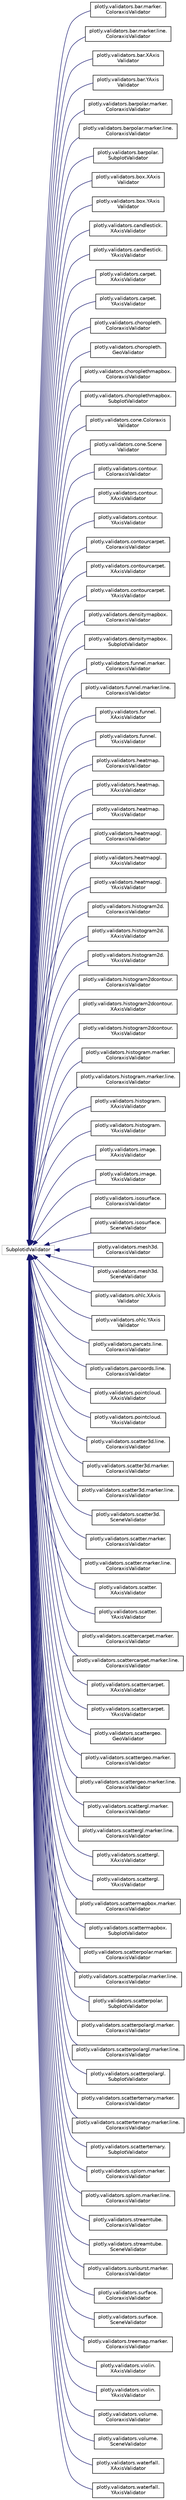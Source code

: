digraph "Graphical Class Hierarchy"
{
 // LATEX_PDF_SIZE
  edge [fontname="Helvetica",fontsize="10",labelfontname="Helvetica",labelfontsize="10"];
  node [fontname="Helvetica",fontsize="10",shape=record];
  rankdir="LR";
  Node54 [label="SubplotidValidator",height=0.2,width=0.4,color="grey75", fillcolor="white", style="filled",tooltip=" "];
  Node54 -> Node0 [dir="back",color="midnightblue",fontsize="10",style="solid",fontname="Helvetica"];
  Node0 [label="plotly.validators.bar.marker.\lColoraxisValidator",height=0.2,width=0.4,color="black", fillcolor="white", style="filled",URL="$classplotly_1_1validators_1_1bar_1_1marker_1_1_coloraxis_validator.html",tooltip=" "];
  Node54 -> Node56 [dir="back",color="midnightblue",fontsize="10",style="solid",fontname="Helvetica"];
  Node56 [label="plotly.validators.bar.marker.line.\lColoraxisValidator",height=0.2,width=0.4,color="black", fillcolor="white", style="filled",URL="$classplotly_1_1validators_1_1bar_1_1marker_1_1line_1_1_coloraxis_validator.html",tooltip=" "];
  Node54 -> Node57 [dir="back",color="midnightblue",fontsize="10",style="solid",fontname="Helvetica"];
  Node57 [label="plotly.validators.bar.XAxis\lValidator",height=0.2,width=0.4,color="black", fillcolor="white", style="filled",URL="$classplotly_1_1validators_1_1bar_1_1_x_axis_validator.html",tooltip=" "];
  Node54 -> Node58 [dir="back",color="midnightblue",fontsize="10",style="solid",fontname="Helvetica"];
  Node58 [label="plotly.validators.bar.YAxis\lValidator",height=0.2,width=0.4,color="black", fillcolor="white", style="filled",URL="$classplotly_1_1validators_1_1bar_1_1_y_axis_validator.html",tooltip=" "];
  Node54 -> Node59 [dir="back",color="midnightblue",fontsize="10",style="solid",fontname="Helvetica"];
  Node59 [label="plotly.validators.barpolar.marker.\lColoraxisValidator",height=0.2,width=0.4,color="black", fillcolor="white", style="filled",URL="$classplotly_1_1validators_1_1barpolar_1_1marker_1_1_coloraxis_validator.html",tooltip=" "];
  Node54 -> Node60 [dir="back",color="midnightblue",fontsize="10",style="solid",fontname="Helvetica"];
  Node60 [label="plotly.validators.barpolar.marker.line.\lColoraxisValidator",height=0.2,width=0.4,color="black", fillcolor="white", style="filled",URL="$classplotly_1_1validators_1_1barpolar_1_1marker_1_1line_1_1_coloraxis_validator.html",tooltip=" "];
  Node54 -> Node61 [dir="back",color="midnightblue",fontsize="10",style="solid",fontname="Helvetica"];
  Node61 [label="plotly.validators.barpolar.\lSubplotValidator",height=0.2,width=0.4,color="black", fillcolor="white", style="filled",URL="$classplotly_1_1validators_1_1barpolar_1_1_subplot_validator.html",tooltip=" "];
  Node54 -> Node62 [dir="back",color="midnightblue",fontsize="10",style="solid",fontname="Helvetica"];
  Node62 [label="plotly.validators.box.XAxis\lValidator",height=0.2,width=0.4,color="black", fillcolor="white", style="filled",URL="$classplotly_1_1validators_1_1box_1_1_x_axis_validator.html",tooltip=" "];
  Node54 -> Node63 [dir="back",color="midnightblue",fontsize="10",style="solid",fontname="Helvetica"];
  Node63 [label="plotly.validators.box.YAxis\lValidator",height=0.2,width=0.4,color="black", fillcolor="white", style="filled",URL="$classplotly_1_1validators_1_1box_1_1_y_axis_validator.html",tooltip=" "];
  Node54 -> Node64 [dir="back",color="midnightblue",fontsize="10",style="solid",fontname="Helvetica"];
  Node64 [label="plotly.validators.candlestick.\lXAxisValidator",height=0.2,width=0.4,color="black", fillcolor="white", style="filled",URL="$classplotly_1_1validators_1_1candlestick_1_1_x_axis_validator.html",tooltip=" "];
  Node54 -> Node65 [dir="back",color="midnightblue",fontsize="10",style="solid",fontname="Helvetica"];
  Node65 [label="plotly.validators.candlestick.\lYAxisValidator",height=0.2,width=0.4,color="black", fillcolor="white", style="filled",URL="$classplotly_1_1validators_1_1candlestick_1_1_y_axis_validator.html",tooltip=" "];
  Node54 -> Node66 [dir="back",color="midnightblue",fontsize="10",style="solid",fontname="Helvetica"];
  Node66 [label="plotly.validators.carpet.\lXAxisValidator",height=0.2,width=0.4,color="black", fillcolor="white", style="filled",URL="$classplotly_1_1validators_1_1carpet_1_1_x_axis_validator.html",tooltip=" "];
  Node54 -> Node67 [dir="back",color="midnightblue",fontsize="10",style="solid",fontname="Helvetica"];
  Node67 [label="plotly.validators.carpet.\lYAxisValidator",height=0.2,width=0.4,color="black", fillcolor="white", style="filled",URL="$classplotly_1_1validators_1_1carpet_1_1_y_axis_validator.html",tooltip=" "];
  Node54 -> Node68 [dir="back",color="midnightblue",fontsize="10",style="solid",fontname="Helvetica"];
  Node68 [label="plotly.validators.choropleth.\lColoraxisValidator",height=0.2,width=0.4,color="black", fillcolor="white", style="filled",URL="$classplotly_1_1validators_1_1choropleth_1_1_coloraxis_validator.html",tooltip=" "];
  Node54 -> Node69 [dir="back",color="midnightblue",fontsize="10",style="solid",fontname="Helvetica"];
  Node69 [label="plotly.validators.choropleth.\lGeoValidator",height=0.2,width=0.4,color="black", fillcolor="white", style="filled",URL="$classplotly_1_1validators_1_1choropleth_1_1_geo_validator.html",tooltip=" "];
  Node54 -> Node70 [dir="back",color="midnightblue",fontsize="10",style="solid",fontname="Helvetica"];
  Node70 [label="plotly.validators.choroplethmapbox.\lColoraxisValidator",height=0.2,width=0.4,color="black", fillcolor="white", style="filled",URL="$classplotly_1_1validators_1_1choroplethmapbox_1_1_coloraxis_validator.html",tooltip=" "];
  Node54 -> Node71 [dir="back",color="midnightblue",fontsize="10",style="solid",fontname="Helvetica"];
  Node71 [label="plotly.validators.choroplethmapbox.\lSubplotValidator",height=0.2,width=0.4,color="black", fillcolor="white", style="filled",URL="$classplotly_1_1validators_1_1choroplethmapbox_1_1_subplot_validator.html",tooltip=" "];
  Node54 -> Node72 [dir="back",color="midnightblue",fontsize="10",style="solid",fontname="Helvetica"];
  Node72 [label="plotly.validators.cone.Coloraxis\lValidator",height=0.2,width=0.4,color="black", fillcolor="white", style="filled",URL="$classplotly_1_1validators_1_1cone_1_1_coloraxis_validator.html",tooltip=" "];
  Node54 -> Node73 [dir="back",color="midnightblue",fontsize="10",style="solid",fontname="Helvetica"];
  Node73 [label="plotly.validators.cone.Scene\lValidator",height=0.2,width=0.4,color="black", fillcolor="white", style="filled",URL="$classplotly_1_1validators_1_1cone_1_1_scene_validator.html",tooltip=" "];
  Node54 -> Node74 [dir="back",color="midnightblue",fontsize="10",style="solid",fontname="Helvetica"];
  Node74 [label="plotly.validators.contour.\lColoraxisValidator",height=0.2,width=0.4,color="black", fillcolor="white", style="filled",URL="$classplotly_1_1validators_1_1contour_1_1_coloraxis_validator.html",tooltip=" "];
  Node54 -> Node75 [dir="back",color="midnightblue",fontsize="10",style="solid",fontname="Helvetica"];
  Node75 [label="plotly.validators.contour.\lXAxisValidator",height=0.2,width=0.4,color="black", fillcolor="white", style="filled",URL="$classplotly_1_1validators_1_1contour_1_1_x_axis_validator.html",tooltip=" "];
  Node54 -> Node76 [dir="back",color="midnightblue",fontsize="10",style="solid",fontname="Helvetica"];
  Node76 [label="plotly.validators.contour.\lYAxisValidator",height=0.2,width=0.4,color="black", fillcolor="white", style="filled",URL="$classplotly_1_1validators_1_1contour_1_1_y_axis_validator.html",tooltip=" "];
  Node54 -> Node77 [dir="back",color="midnightblue",fontsize="10",style="solid",fontname="Helvetica"];
  Node77 [label="plotly.validators.contourcarpet.\lColoraxisValidator",height=0.2,width=0.4,color="black", fillcolor="white", style="filled",URL="$classplotly_1_1validators_1_1contourcarpet_1_1_coloraxis_validator.html",tooltip=" "];
  Node54 -> Node78 [dir="back",color="midnightblue",fontsize="10",style="solid",fontname="Helvetica"];
  Node78 [label="plotly.validators.contourcarpet.\lXAxisValidator",height=0.2,width=0.4,color="black", fillcolor="white", style="filled",URL="$classplotly_1_1validators_1_1contourcarpet_1_1_x_axis_validator.html",tooltip=" "];
  Node54 -> Node79 [dir="back",color="midnightblue",fontsize="10",style="solid",fontname="Helvetica"];
  Node79 [label="plotly.validators.contourcarpet.\lYAxisValidator",height=0.2,width=0.4,color="black", fillcolor="white", style="filled",URL="$classplotly_1_1validators_1_1contourcarpet_1_1_y_axis_validator.html",tooltip=" "];
  Node54 -> Node80 [dir="back",color="midnightblue",fontsize="10",style="solid",fontname="Helvetica"];
  Node80 [label="plotly.validators.densitymapbox.\lColoraxisValidator",height=0.2,width=0.4,color="black", fillcolor="white", style="filled",URL="$classplotly_1_1validators_1_1densitymapbox_1_1_coloraxis_validator.html",tooltip=" "];
  Node54 -> Node81 [dir="back",color="midnightblue",fontsize="10",style="solid",fontname="Helvetica"];
  Node81 [label="plotly.validators.densitymapbox.\lSubplotValidator",height=0.2,width=0.4,color="black", fillcolor="white", style="filled",URL="$classplotly_1_1validators_1_1densitymapbox_1_1_subplot_validator.html",tooltip=" "];
  Node54 -> Node82 [dir="back",color="midnightblue",fontsize="10",style="solid",fontname="Helvetica"];
  Node82 [label="plotly.validators.funnel.marker.\lColoraxisValidator",height=0.2,width=0.4,color="black", fillcolor="white", style="filled",URL="$classplotly_1_1validators_1_1funnel_1_1marker_1_1_coloraxis_validator.html",tooltip=" "];
  Node54 -> Node83 [dir="back",color="midnightblue",fontsize="10",style="solid",fontname="Helvetica"];
  Node83 [label="plotly.validators.funnel.marker.line.\lColoraxisValidator",height=0.2,width=0.4,color="black", fillcolor="white", style="filled",URL="$classplotly_1_1validators_1_1funnel_1_1marker_1_1line_1_1_coloraxis_validator.html",tooltip=" "];
  Node54 -> Node84 [dir="back",color="midnightblue",fontsize="10",style="solid",fontname="Helvetica"];
  Node84 [label="plotly.validators.funnel.\lXAxisValidator",height=0.2,width=0.4,color="black", fillcolor="white", style="filled",URL="$classplotly_1_1validators_1_1funnel_1_1_x_axis_validator.html",tooltip=" "];
  Node54 -> Node85 [dir="back",color="midnightblue",fontsize="10",style="solid",fontname="Helvetica"];
  Node85 [label="plotly.validators.funnel.\lYAxisValidator",height=0.2,width=0.4,color="black", fillcolor="white", style="filled",URL="$classplotly_1_1validators_1_1funnel_1_1_y_axis_validator.html",tooltip=" "];
  Node54 -> Node86 [dir="back",color="midnightblue",fontsize="10",style="solid",fontname="Helvetica"];
  Node86 [label="plotly.validators.heatmap.\lColoraxisValidator",height=0.2,width=0.4,color="black", fillcolor="white", style="filled",URL="$classplotly_1_1validators_1_1heatmap_1_1_coloraxis_validator.html",tooltip=" "];
  Node54 -> Node87 [dir="back",color="midnightblue",fontsize="10",style="solid",fontname="Helvetica"];
  Node87 [label="plotly.validators.heatmap.\lXAxisValidator",height=0.2,width=0.4,color="black", fillcolor="white", style="filled",URL="$classplotly_1_1validators_1_1heatmap_1_1_x_axis_validator.html",tooltip=" "];
  Node54 -> Node88 [dir="back",color="midnightblue",fontsize="10",style="solid",fontname="Helvetica"];
  Node88 [label="plotly.validators.heatmap.\lYAxisValidator",height=0.2,width=0.4,color="black", fillcolor="white", style="filled",URL="$classplotly_1_1validators_1_1heatmap_1_1_y_axis_validator.html",tooltip=" "];
  Node54 -> Node89 [dir="back",color="midnightblue",fontsize="10",style="solid",fontname="Helvetica"];
  Node89 [label="plotly.validators.heatmapgl.\lColoraxisValidator",height=0.2,width=0.4,color="black", fillcolor="white", style="filled",URL="$classplotly_1_1validators_1_1heatmapgl_1_1_coloraxis_validator.html",tooltip=" "];
  Node54 -> Node90 [dir="back",color="midnightblue",fontsize="10",style="solid",fontname="Helvetica"];
  Node90 [label="plotly.validators.heatmapgl.\lXAxisValidator",height=0.2,width=0.4,color="black", fillcolor="white", style="filled",URL="$classplotly_1_1validators_1_1heatmapgl_1_1_x_axis_validator.html",tooltip=" "];
  Node54 -> Node91 [dir="back",color="midnightblue",fontsize="10",style="solid",fontname="Helvetica"];
  Node91 [label="plotly.validators.heatmapgl.\lYAxisValidator",height=0.2,width=0.4,color="black", fillcolor="white", style="filled",URL="$classplotly_1_1validators_1_1heatmapgl_1_1_y_axis_validator.html",tooltip=" "];
  Node54 -> Node92 [dir="back",color="midnightblue",fontsize="10",style="solid",fontname="Helvetica"];
  Node92 [label="plotly.validators.histogram2d.\lColoraxisValidator",height=0.2,width=0.4,color="black", fillcolor="white", style="filled",URL="$classplotly_1_1validators_1_1histogram2d_1_1_coloraxis_validator.html",tooltip=" "];
  Node54 -> Node93 [dir="back",color="midnightblue",fontsize="10",style="solid",fontname="Helvetica"];
  Node93 [label="plotly.validators.histogram2d.\lXAxisValidator",height=0.2,width=0.4,color="black", fillcolor="white", style="filled",URL="$classplotly_1_1validators_1_1histogram2d_1_1_x_axis_validator.html",tooltip=" "];
  Node54 -> Node94 [dir="back",color="midnightblue",fontsize="10",style="solid",fontname="Helvetica"];
  Node94 [label="plotly.validators.histogram2d.\lYAxisValidator",height=0.2,width=0.4,color="black", fillcolor="white", style="filled",URL="$classplotly_1_1validators_1_1histogram2d_1_1_y_axis_validator.html",tooltip=" "];
  Node54 -> Node95 [dir="back",color="midnightblue",fontsize="10",style="solid",fontname="Helvetica"];
  Node95 [label="plotly.validators.histogram2dcontour.\lColoraxisValidator",height=0.2,width=0.4,color="black", fillcolor="white", style="filled",URL="$classplotly_1_1validators_1_1histogram2dcontour_1_1_coloraxis_validator.html",tooltip=" "];
  Node54 -> Node96 [dir="back",color="midnightblue",fontsize="10",style="solid",fontname="Helvetica"];
  Node96 [label="plotly.validators.histogram2dcontour.\lXAxisValidator",height=0.2,width=0.4,color="black", fillcolor="white", style="filled",URL="$classplotly_1_1validators_1_1histogram2dcontour_1_1_x_axis_validator.html",tooltip=" "];
  Node54 -> Node97 [dir="back",color="midnightblue",fontsize="10",style="solid",fontname="Helvetica"];
  Node97 [label="plotly.validators.histogram2dcontour.\lYAxisValidator",height=0.2,width=0.4,color="black", fillcolor="white", style="filled",URL="$classplotly_1_1validators_1_1histogram2dcontour_1_1_y_axis_validator.html",tooltip=" "];
  Node54 -> Node98 [dir="back",color="midnightblue",fontsize="10",style="solid",fontname="Helvetica"];
  Node98 [label="plotly.validators.histogram.marker.\lColoraxisValidator",height=0.2,width=0.4,color="black", fillcolor="white", style="filled",URL="$classplotly_1_1validators_1_1histogram_1_1marker_1_1_coloraxis_validator.html",tooltip=" "];
  Node54 -> Node99 [dir="back",color="midnightblue",fontsize="10",style="solid",fontname="Helvetica"];
  Node99 [label="plotly.validators.histogram.marker.line.\lColoraxisValidator",height=0.2,width=0.4,color="black", fillcolor="white", style="filled",URL="$classplotly_1_1validators_1_1histogram_1_1marker_1_1line_1_1_coloraxis_validator.html",tooltip=" "];
  Node54 -> Node100 [dir="back",color="midnightblue",fontsize="10",style="solid",fontname="Helvetica"];
  Node100 [label="plotly.validators.histogram.\lXAxisValidator",height=0.2,width=0.4,color="black", fillcolor="white", style="filled",URL="$classplotly_1_1validators_1_1histogram_1_1_x_axis_validator.html",tooltip=" "];
  Node54 -> Node101 [dir="back",color="midnightblue",fontsize="10",style="solid",fontname="Helvetica"];
  Node101 [label="plotly.validators.histogram.\lYAxisValidator",height=0.2,width=0.4,color="black", fillcolor="white", style="filled",URL="$classplotly_1_1validators_1_1histogram_1_1_y_axis_validator.html",tooltip=" "];
  Node54 -> Node102 [dir="back",color="midnightblue",fontsize="10",style="solid",fontname="Helvetica"];
  Node102 [label="plotly.validators.image.\lXAxisValidator",height=0.2,width=0.4,color="black", fillcolor="white", style="filled",URL="$classplotly_1_1validators_1_1image_1_1_x_axis_validator.html",tooltip=" "];
  Node54 -> Node103 [dir="back",color="midnightblue",fontsize="10",style="solid",fontname="Helvetica"];
  Node103 [label="plotly.validators.image.\lYAxisValidator",height=0.2,width=0.4,color="black", fillcolor="white", style="filled",URL="$classplotly_1_1validators_1_1image_1_1_y_axis_validator.html",tooltip=" "];
  Node54 -> Node104 [dir="back",color="midnightblue",fontsize="10",style="solid",fontname="Helvetica"];
  Node104 [label="plotly.validators.isosurface.\lColoraxisValidator",height=0.2,width=0.4,color="black", fillcolor="white", style="filled",URL="$classplotly_1_1validators_1_1isosurface_1_1_coloraxis_validator.html",tooltip=" "];
  Node54 -> Node105 [dir="back",color="midnightblue",fontsize="10",style="solid",fontname="Helvetica"];
  Node105 [label="plotly.validators.isosurface.\lSceneValidator",height=0.2,width=0.4,color="black", fillcolor="white", style="filled",URL="$classplotly_1_1validators_1_1isosurface_1_1_scene_validator.html",tooltip=" "];
  Node54 -> Node106 [dir="back",color="midnightblue",fontsize="10",style="solid",fontname="Helvetica"];
  Node106 [label="plotly.validators.mesh3d.\lColoraxisValidator",height=0.2,width=0.4,color="black", fillcolor="white", style="filled",URL="$classplotly_1_1validators_1_1mesh3d_1_1_coloraxis_validator.html",tooltip=" "];
  Node54 -> Node107 [dir="back",color="midnightblue",fontsize="10",style="solid",fontname="Helvetica"];
  Node107 [label="plotly.validators.mesh3d.\lSceneValidator",height=0.2,width=0.4,color="black", fillcolor="white", style="filled",URL="$classplotly_1_1validators_1_1mesh3d_1_1_scene_validator.html",tooltip=" "];
  Node54 -> Node108 [dir="back",color="midnightblue",fontsize="10",style="solid",fontname="Helvetica"];
  Node108 [label="plotly.validators.ohlc.XAxis\lValidator",height=0.2,width=0.4,color="black", fillcolor="white", style="filled",URL="$classplotly_1_1validators_1_1ohlc_1_1_x_axis_validator.html",tooltip=" "];
  Node54 -> Node109 [dir="back",color="midnightblue",fontsize="10",style="solid",fontname="Helvetica"];
  Node109 [label="plotly.validators.ohlc.YAxis\lValidator",height=0.2,width=0.4,color="black", fillcolor="white", style="filled",URL="$classplotly_1_1validators_1_1ohlc_1_1_y_axis_validator.html",tooltip=" "];
  Node54 -> Node110 [dir="back",color="midnightblue",fontsize="10",style="solid",fontname="Helvetica"];
  Node110 [label="plotly.validators.parcats.line.\lColoraxisValidator",height=0.2,width=0.4,color="black", fillcolor="white", style="filled",URL="$classplotly_1_1validators_1_1parcats_1_1line_1_1_coloraxis_validator.html",tooltip=" "];
  Node54 -> Node111 [dir="back",color="midnightblue",fontsize="10",style="solid",fontname="Helvetica"];
  Node111 [label="plotly.validators.parcoords.line.\lColoraxisValidator",height=0.2,width=0.4,color="black", fillcolor="white", style="filled",URL="$classplotly_1_1validators_1_1parcoords_1_1line_1_1_coloraxis_validator.html",tooltip=" "];
  Node54 -> Node112 [dir="back",color="midnightblue",fontsize="10",style="solid",fontname="Helvetica"];
  Node112 [label="plotly.validators.pointcloud.\lXAxisValidator",height=0.2,width=0.4,color="black", fillcolor="white", style="filled",URL="$classplotly_1_1validators_1_1pointcloud_1_1_x_axis_validator.html",tooltip=" "];
  Node54 -> Node113 [dir="back",color="midnightblue",fontsize="10",style="solid",fontname="Helvetica"];
  Node113 [label="plotly.validators.pointcloud.\lYAxisValidator",height=0.2,width=0.4,color="black", fillcolor="white", style="filled",URL="$classplotly_1_1validators_1_1pointcloud_1_1_y_axis_validator.html",tooltip=" "];
  Node54 -> Node114 [dir="back",color="midnightblue",fontsize="10",style="solid",fontname="Helvetica"];
  Node114 [label="plotly.validators.scatter3d.line.\lColoraxisValidator",height=0.2,width=0.4,color="black", fillcolor="white", style="filled",URL="$classplotly_1_1validators_1_1scatter3d_1_1line_1_1_coloraxis_validator.html",tooltip=" "];
  Node54 -> Node115 [dir="back",color="midnightblue",fontsize="10",style="solid",fontname="Helvetica"];
  Node115 [label="plotly.validators.scatter3d.marker.\lColoraxisValidator",height=0.2,width=0.4,color="black", fillcolor="white", style="filled",URL="$classplotly_1_1validators_1_1scatter3d_1_1marker_1_1_coloraxis_validator.html",tooltip=" "];
  Node54 -> Node116 [dir="back",color="midnightblue",fontsize="10",style="solid",fontname="Helvetica"];
  Node116 [label="plotly.validators.scatter3d.marker.line.\lColoraxisValidator",height=0.2,width=0.4,color="black", fillcolor="white", style="filled",URL="$classplotly_1_1validators_1_1scatter3d_1_1marker_1_1line_1_1_coloraxis_validator.html",tooltip=" "];
  Node54 -> Node117 [dir="back",color="midnightblue",fontsize="10",style="solid",fontname="Helvetica"];
  Node117 [label="plotly.validators.scatter3d.\lSceneValidator",height=0.2,width=0.4,color="black", fillcolor="white", style="filled",URL="$classplotly_1_1validators_1_1scatter3d_1_1_scene_validator.html",tooltip=" "];
  Node54 -> Node118 [dir="back",color="midnightblue",fontsize="10",style="solid",fontname="Helvetica"];
  Node118 [label="plotly.validators.scatter.marker.\lColoraxisValidator",height=0.2,width=0.4,color="black", fillcolor="white", style="filled",URL="$classplotly_1_1validators_1_1scatter_1_1marker_1_1_coloraxis_validator.html",tooltip=" "];
  Node54 -> Node119 [dir="back",color="midnightblue",fontsize="10",style="solid",fontname="Helvetica"];
  Node119 [label="plotly.validators.scatter.marker.line.\lColoraxisValidator",height=0.2,width=0.4,color="black", fillcolor="white", style="filled",URL="$classplotly_1_1validators_1_1scatter_1_1marker_1_1line_1_1_coloraxis_validator.html",tooltip=" "];
  Node54 -> Node120 [dir="back",color="midnightblue",fontsize="10",style="solid",fontname="Helvetica"];
  Node120 [label="plotly.validators.scatter.\lXAxisValidator",height=0.2,width=0.4,color="black", fillcolor="white", style="filled",URL="$classplotly_1_1validators_1_1scatter_1_1_x_axis_validator.html",tooltip=" "];
  Node54 -> Node121 [dir="back",color="midnightblue",fontsize="10",style="solid",fontname="Helvetica"];
  Node121 [label="plotly.validators.scatter.\lYAxisValidator",height=0.2,width=0.4,color="black", fillcolor="white", style="filled",URL="$classplotly_1_1validators_1_1scatter_1_1_y_axis_validator.html",tooltip=" "];
  Node54 -> Node122 [dir="back",color="midnightblue",fontsize="10",style="solid",fontname="Helvetica"];
  Node122 [label="plotly.validators.scattercarpet.marker.\lColoraxisValidator",height=0.2,width=0.4,color="black", fillcolor="white", style="filled",URL="$classplotly_1_1validators_1_1scattercarpet_1_1marker_1_1_coloraxis_validator.html",tooltip=" "];
  Node54 -> Node123 [dir="back",color="midnightblue",fontsize="10",style="solid",fontname="Helvetica"];
  Node123 [label="plotly.validators.scattercarpet.marker.line.\lColoraxisValidator",height=0.2,width=0.4,color="black", fillcolor="white", style="filled",URL="$classplotly_1_1validators_1_1scattercarpet_1_1marker_1_1line_1_1_coloraxis_validator.html",tooltip=" "];
  Node54 -> Node124 [dir="back",color="midnightblue",fontsize="10",style="solid",fontname="Helvetica"];
  Node124 [label="plotly.validators.scattercarpet.\lXAxisValidator",height=0.2,width=0.4,color="black", fillcolor="white", style="filled",URL="$classplotly_1_1validators_1_1scattercarpet_1_1_x_axis_validator.html",tooltip=" "];
  Node54 -> Node125 [dir="back",color="midnightblue",fontsize="10",style="solid",fontname="Helvetica"];
  Node125 [label="plotly.validators.scattercarpet.\lYAxisValidator",height=0.2,width=0.4,color="black", fillcolor="white", style="filled",URL="$classplotly_1_1validators_1_1scattercarpet_1_1_y_axis_validator.html",tooltip=" "];
  Node54 -> Node126 [dir="back",color="midnightblue",fontsize="10",style="solid",fontname="Helvetica"];
  Node126 [label="plotly.validators.scattergeo.\lGeoValidator",height=0.2,width=0.4,color="black", fillcolor="white", style="filled",URL="$classplotly_1_1validators_1_1scattergeo_1_1_geo_validator.html",tooltip=" "];
  Node54 -> Node127 [dir="back",color="midnightblue",fontsize="10",style="solid",fontname="Helvetica"];
  Node127 [label="plotly.validators.scattergeo.marker.\lColoraxisValidator",height=0.2,width=0.4,color="black", fillcolor="white", style="filled",URL="$classplotly_1_1validators_1_1scattergeo_1_1marker_1_1_coloraxis_validator.html",tooltip=" "];
  Node54 -> Node128 [dir="back",color="midnightblue",fontsize="10",style="solid",fontname="Helvetica"];
  Node128 [label="plotly.validators.scattergeo.marker.line.\lColoraxisValidator",height=0.2,width=0.4,color="black", fillcolor="white", style="filled",URL="$classplotly_1_1validators_1_1scattergeo_1_1marker_1_1line_1_1_coloraxis_validator.html",tooltip=" "];
  Node54 -> Node129 [dir="back",color="midnightblue",fontsize="10",style="solid",fontname="Helvetica"];
  Node129 [label="plotly.validators.scattergl.marker.\lColoraxisValidator",height=0.2,width=0.4,color="black", fillcolor="white", style="filled",URL="$classplotly_1_1validators_1_1scattergl_1_1marker_1_1_coloraxis_validator.html",tooltip=" "];
  Node54 -> Node130 [dir="back",color="midnightblue",fontsize="10",style="solid",fontname="Helvetica"];
  Node130 [label="plotly.validators.scattergl.marker.line.\lColoraxisValidator",height=0.2,width=0.4,color="black", fillcolor="white", style="filled",URL="$classplotly_1_1validators_1_1scattergl_1_1marker_1_1line_1_1_coloraxis_validator.html",tooltip=" "];
  Node54 -> Node131 [dir="back",color="midnightblue",fontsize="10",style="solid",fontname="Helvetica"];
  Node131 [label="plotly.validators.scattergl.\lXAxisValidator",height=0.2,width=0.4,color="black", fillcolor="white", style="filled",URL="$classplotly_1_1validators_1_1scattergl_1_1_x_axis_validator.html",tooltip=" "];
  Node54 -> Node132 [dir="back",color="midnightblue",fontsize="10",style="solid",fontname="Helvetica"];
  Node132 [label="plotly.validators.scattergl.\lYAxisValidator",height=0.2,width=0.4,color="black", fillcolor="white", style="filled",URL="$classplotly_1_1validators_1_1scattergl_1_1_y_axis_validator.html",tooltip=" "];
  Node54 -> Node133 [dir="back",color="midnightblue",fontsize="10",style="solid",fontname="Helvetica"];
  Node133 [label="plotly.validators.scattermapbox.marker.\lColoraxisValidator",height=0.2,width=0.4,color="black", fillcolor="white", style="filled",URL="$classplotly_1_1validators_1_1scattermapbox_1_1marker_1_1_coloraxis_validator.html",tooltip=" "];
  Node54 -> Node134 [dir="back",color="midnightblue",fontsize="10",style="solid",fontname="Helvetica"];
  Node134 [label="plotly.validators.scattermapbox.\lSubplotValidator",height=0.2,width=0.4,color="black", fillcolor="white", style="filled",URL="$classplotly_1_1validators_1_1scattermapbox_1_1_subplot_validator.html",tooltip=" "];
  Node54 -> Node135 [dir="back",color="midnightblue",fontsize="10",style="solid",fontname="Helvetica"];
  Node135 [label="plotly.validators.scatterpolar.marker.\lColoraxisValidator",height=0.2,width=0.4,color="black", fillcolor="white", style="filled",URL="$classplotly_1_1validators_1_1scatterpolar_1_1marker_1_1_coloraxis_validator.html",tooltip=" "];
  Node54 -> Node136 [dir="back",color="midnightblue",fontsize="10",style="solid",fontname="Helvetica"];
  Node136 [label="plotly.validators.scatterpolar.marker.line.\lColoraxisValidator",height=0.2,width=0.4,color="black", fillcolor="white", style="filled",URL="$classplotly_1_1validators_1_1scatterpolar_1_1marker_1_1line_1_1_coloraxis_validator.html",tooltip=" "];
  Node54 -> Node137 [dir="back",color="midnightblue",fontsize="10",style="solid",fontname="Helvetica"];
  Node137 [label="plotly.validators.scatterpolar.\lSubplotValidator",height=0.2,width=0.4,color="black", fillcolor="white", style="filled",URL="$classplotly_1_1validators_1_1scatterpolar_1_1_subplot_validator.html",tooltip=" "];
  Node54 -> Node138 [dir="back",color="midnightblue",fontsize="10",style="solid",fontname="Helvetica"];
  Node138 [label="plotly.validators.scatterpolargl.marker.\lColoraxisValidator",height=0.2,width=0.4,color="black", fillcolor="white", style="filled",URL="$classplotly_1_1validators_1_1scatterpolargl_1_1marker_1_1_coloraxis_validator.html",tooltip=" "];
  Node54 -> Node139 [dir="back",color="midnightblue",fontsize="10",style="solid",fontname="Helvetica"];
  Node139 [label="plotly.validators.scatterpolargl.marker.line.\lColoraxisValidator",height=0.2,width=0.4,color="black", fillcolor="white", style="filled",URL="$classplotly_1_1validators_1_1scatterpolargl_1_1marker_1_1line_1_1_coloraxis_validator.html",tooltip=" "];
  Node54 -> Node140 [dir="back",color="midnightblue",fontsize="10",style="solid",fontname="Helvetica"];
  Node140 [label="plotly.validators.scatterpolargl.\lSubplotValidator",height=0.2,width=0.4,color="black", fillcolor="white", style="filled",URL="$classplotly_1_1validators_1_1scatterpolargl_1_1_subplot_validator.html",tooltip=" "];
  Node54 -> Node141 [dir="back",color="midnightblue",fontsize="10",style="solid",fontname="Helvetica"];
  Node141 [label="plotly.validators.scatterternary.marker.\lColoraxisValidator",height=0.2,width=0.4,color="black", fillcolor="white", style="filled",URL="$classplotly_1_1validators_1_1scatterternary_1_1marker_1_1_coloraxis_validator.html",tooltip=" "];
  Node54 -> Node142 [dir="back",color="midnightblue",fontsize="10",style="solid",fontname="Helvetica"];
  Node142 [label="plotly.validators.scatterternary.marker.line.\lColoraxisValidator",height=0.2,width=0.4,color="black", fillcolor="white", style="filled",URL="$classplotly_1_1validators_1_1scatterternary_1_1marker_1_1line_1_1_coloraxis_validator.html",tooltip=" "];
  Node54 -> Node143 [dir="back",color="midnightblue",fontsize="10",style="solid",fontname="Helvetica"];
  Node143 [label="plotly.validators.scatterternary.\lSubplotValidator",height=0.2,width=0.4,color="black", fillcolor="white", style="filled",URL="$classplotly_1_1validators_1_1scatterternary_1_1_subplot_validator.html",tooltip=" "];
  Node54 -> Node144 [dir="back",color="midnightblue",fontsize="10",style="solid",fontname="Helvetica"];
  Node144 [label="plotly.validators.splom.marker.\lColoraxisValidator",height=0.2,width=0.4,color="black", fillcolor="white", style="filled",URL="$classplotly_1_1validators_1_1splom_1_1marker_1_1_coloraxis_validator.html",tooltip=" "];
  Node54 -> Node145 [dir="back",color="midnightblue",fontsize="10",style="solid",fontname="Helvetica"];
  Node145 [label="plotly.validators.splom.marker.line.\lColoraxisValidator",height=0.2,width=0.4,color="black", fillcolor="white", style="filled",URL="$classplotly_1_1validators_1_1splom_1_1marker_1_1line_1_1_coloraxis_validator.html",tooltip=" "];
  Node54 -> Node146 [dir="back",color="midnightblue",fontsize="10",style="solid",fontname="Helvetica"];
  Node146 [label="plotly.validators.streamtube.\lColoraxisValidator",height=0.2,width=0.4,color="black", fillcolor="white", style="filled",URL="$classplotly_1_1validators_1_1streamtube_1_1_coloraxis_validator.html",tooltip=" "];
  Node54 -> Node147 [dir="back",color="midnightblue",fontsize="10",style="solid",fontname="Helvetica"];
  Node147 [label="plotly.validators.streamtube.\lSceneValidator",height=0.2,width=0.4,color="black", fillcolor="white", style="filled",URL="$classplotly_1_1validators_1_1streamtube_1_1_scene_validator.html",tooltip=" "];
  Node54 -> Node148 [dir="back",color="midnightblue",fontsize="10",style="solid",fontname="Helvetica"];
  Node148 [label="plotly.validators.sunburst.marker.\lColoraxisValidator",height=0.2,width=0.4,color="black", fillcolor="white", style="filled",URL="$classplotly_1_1validators_1_1sunburst_1_1marker_1_1_coloraxis_validator.html",tooltip=" "];
  Node54 -> Node149 [dir="back",color="midnightblue",fontsize="10",style="solid",fontname="Helvetica"];
  Node149 [label="plotly.validators.surface.\lColoraxisValidator",height=0.2,width=0.4,color="black", fillcolor="white", style="filled",URL="$classplotly_1_1validators_1_1surface_1_1_coloraxis_validator.html",tooltip=" "];
  Node54 -> Node150 [dir="back",color="midnightblue",fontsize="10",style="solid",fontname="Helvetica"];
  Node150 [label="plotly.validators.surface.\lSceneValidator",height=0.2,width=0.4,color="black", fillcolor="white", style="filled",URL="$classplotly_1_1validators_1_1surface_1_1_scene_validator.html",tooltip=" "];
  Node54 -> Node151 [dir="back",color="midnightblue",fontsize="10",style="solid",fontname="Helvetica"];
  Node151 [label="plotly.validators.treemap.marker.\lColoraxisValidator",height=0.2,width=0.4,color="black", fillcolor="white", style="filled",URL="$classplotly_1_1validators_1_1treemap_1_1marker_1_1_coloraxis_validator.html",tooltip=" "];
  Node54 -> Node152 [dir="back",color="midnightblue",fontsize="10",style="solid",fontname="Helvetica"];
  Node152 [label="plotly.validators.violin.\lXAxisValidator",height=0.2,width=0.4,color="black", fillcolor="white", style="filled",URL="$classplotly_1_1validators_1_1violin_1_1_x_axis_validator.html",tooltip=" "];
  Node54 -> Node153 [dir="back",color="midnightblue",fontsize="10",style="solid",fontname="Helvetica"];
  Node153 [label="plotly.validators.violin.\lYAxisValidator",height=0.2,width=0.4,color="black", fillcolor="white", style="filled",URL="$classplotly_1_1validators_1_1violin_1_1_y_axis_validator.html",tooltip=" "];
  Node54 -> Node154 [dir="back",color="midnightblue",fontsize="10",style="solid",fontname="Helvetica"];
  Node154 [label="plotly.validators.volume.\lColoraxisValidator",height=0.2,width=0.4,color="black", fillcolor="white", style="filled",URL="$classplotly_1_1validators_1_1volume_1_1_coloraxis_validator.html",tooltip=" "];
  Node54 -> Node155 [dir="back",color="midnightblue",fontsize="10",style="solid",fontname="Helvetica"];
  Node155 [label="plotly.validators.volume.\lSceneValidator",height=0.2,width=0.4,color="black", fillcolor="white", style="filled",URL="$classplotly_1_1validators_1_1volume_1_1_scene_validator.html",tooltip=" "];
  Node54 -> Node156 [dir="back",color="midnightblue",fontsize="10",style="solid",fontname="Helvetica"];
  Node156 [label="plotly.validators.waterfall.\lXAxisValidator",height=0.2,width=0.4,color="black", fillcolor="white", style="filled",URL="$classplotly_1_1validators_1_1waterfall_1_1_x_axis_validator.html",tooltip=" "];
  Node54 -> Node157 [dir="back",color="midnightblue",fontsize="10",style="solid",fontname="Helvetica"];
  Node157 [label="plotly.validators.waterfall.\lYAxisValidator",height=0.2,width=0.4,color="black", fillcolor="white", style="filled",URL="$classplotly_1_1validators_1_1waterfall_1_1_y_axis_validator.html",tooltip=" "];
}
